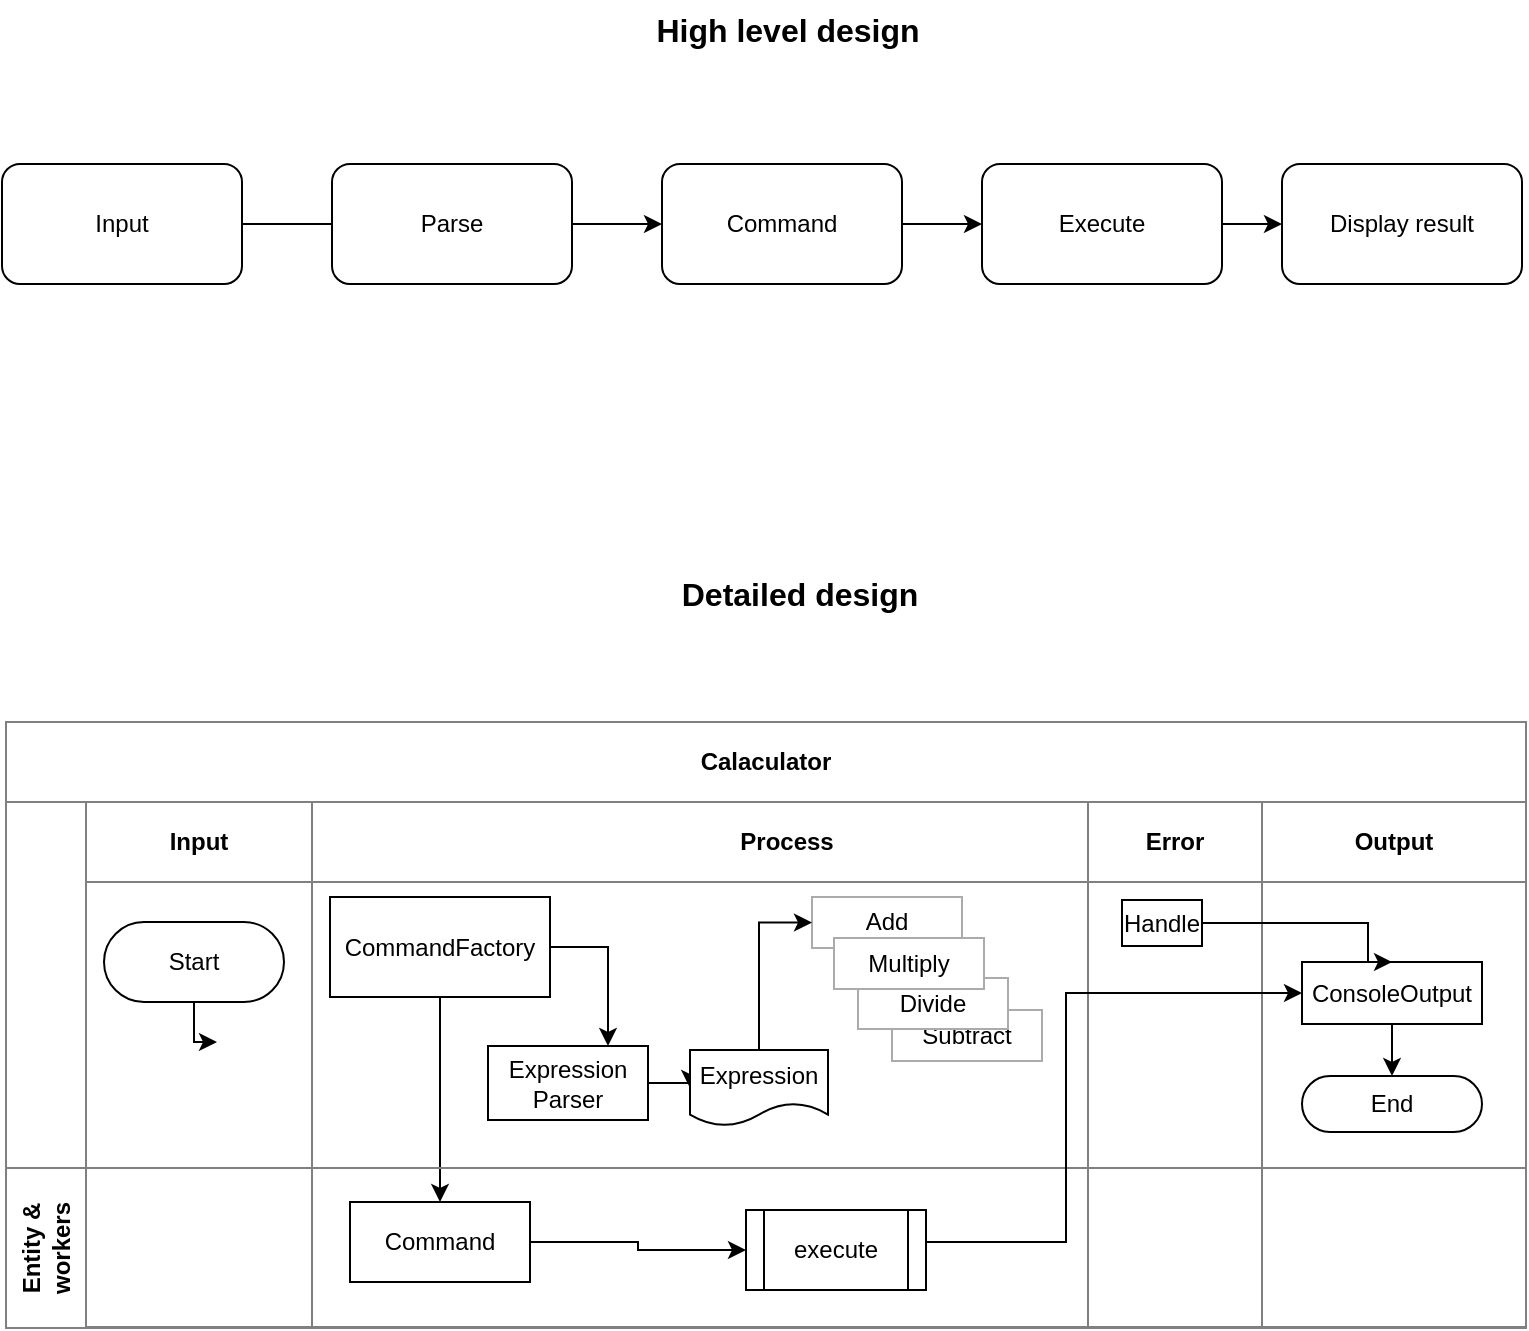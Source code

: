 <mxfile version="14.2.9" type="device"><diagram id="kgpKYQtTHZ0yAKxKKP6v" name="Page-1"><mxGraphModel dx="1426" dy="757" grid="0" gridSize="10" guides="1" tooltips="1" connect="1" arrows="1" fold="1" page="1" pageScale="1" pageWidth="850" pageHeight="1100" math="0" shadow="0"><root><mxCell id="0"/><mxCell id="1" parent="0"/><mxCell id="3nuBFxr9cyL0pnOWT2aG-1" value="Calaculator" style="shape=table;childLayout=tableLayout;rowLines=0;columnLines=0;startSize=40;html=1;whiteSpace=wrap;collapsible=0;recursiveResize=0;expand=0;fontStyle=1;strokeColor=#808080;" parent="1" vertex="1"><mxGeometry x="49" y="381" width="760" height="302.5" as="geometry"/></mxCell><mxCell id="3nuBFxr9cyL0pnOWT2aG-3" value="" style="swimlane;horizontal=0;points=[[0,0.5],[1,0.5]];portConstraint=eastwest;startSize=40;html=1;whiteSpace=wrap;collapsible=0;recursiveResize=0;expand=0;strokeColor=#808080;" parent="3nuBFxr9cyL0pnOWT2aG-1" vertex="1"><mxGeometry y="40" width="760" height="183" as="geometry"/></mxCell><mxCell id="3nuBFxr9cyL0pnOWT2aG-4" value="Input" style="swimlane;connectable=0;startSize=40;html=1;whiteSpace=wrap;collapsible=0;recursiveResize=0;expand=0;strokeColor=#808080;" parent="3nuBFxr9cyL0pnOWT2aG-3" vertex="1"><mxGeometry x="40" width="113" height="183" as="geometry"/></mxCell><mxCell id="3nuBFxr9cyL0pnOWT2aG-5" style="edgeStyle=orthogonalEdgeStyle;rounded=0;orthogonalLoop=1;jettySize=auto;html=1;" parent="3nuBFxr9cyL0pnOWT2aG-4" source="3nuBFxr9cyL0pnOWT2aG-6" edge="1"><mxGeometry relative="1" as="geometry"><mxPoint x="65" y="120" as="targetPoint"/></mxGeometry></mxCell><mxCell id="3nuBFxr9cyL0pnOWT2aG-6" value="Start" style="rounded=1;whiteSpace=wrap;html=1;arcSize=50;" parent="3nuBFxr9cyL0pnOWT2aG-4" vertex="1"><mxGeometry x="9" y="60" width="90" height="40" as="geometry"/></mxCell><mxCell id="3nuBFxr9cyL0pnOWT2aG-8" value="Process" style="swimlane;connectable=0;startSize=40;html=1;whiteSpace=wrap;collapsible=0;recursiveResize=0;expand=0;strokeColor=#808080;" parent="3nuBFxr9cyL0pnOWT2aG-3" vertex="1"><mxGeometry x="153" width="475" height="183" as="geometry"/></mxCell><mxCell id="ttpjMQ3VLuFMHXEPDSvV-2" style="edgeStyle=orthogonalEdgeStyle;rounded=0;orthogonalLoop=1;jettySize=auto;html=1;exitX=1;exitY=0.5;exitDx=0;exitDy=0;entryX=0.75;entryY=0;entryDx=0;entryDy=0;" edge="1" parent="3nuBFxr9cyL0pnOWT2aG-8" source="3nuBFxr9cyL0pnOWT2aG-10" target="3nuBFxr9cyL0pnOWT2aG-9"><mxGeometry relative="1" as="geometry"/></mxCell><mxCell id="3nuBFxr9cyL0pnOWT2aG-10" value="CommandFactory" style="rounded=0;whiteSpace=wrap;html=1;" parent="3nuBFxr9cyL0pnOWT2aG-8" vertex="1"><mxGeometry x="9" y="47.5" width="110" height="50" as="geometry"/></mxCell><mxCell id="U-UN3DHhRpaRgNXAEB9x-15" value="Error" style="swimlane;connectable=0;startSize=40;html=1;whiteSpace=wrap;collapsible=0;recursiveResize=0;expand=0;strokeColor=#808080;" parent="3nuBFxr9cyL0pnOWT2aG-8" vertex="1"><mxGeometry x="388" width="87" height="263" as="geometry"/></mxCell><mxCell id="U-UN3DHhRpaRgNXAEB9x-19" value="Handle" style="rounded=0;whiteSpace=wrap;html=1;" parent="U-UN3DHhRpaRgNXAEB9x-15" vertex="1"><mxGeometry x="17" y="49" width="40" height="23" as="geometry"/></mxCell><mxCell id="U-UN3DHhRpaRgNXAEB9x-23" value="Add" style="rounded=0;whiteSpace=wrap;html=1;strokeColor=#ABABAB;" parent="3nuBFxr9cyL0pnOWT2aG-8" vertex="1"><mxGeometry x="250" y="47.5" width="75" height="25.5" as="geometry"/></mxCell><mxCell id="U-UN3DHhRpaRgNXAEB9x-24" value="Subtract" style="rounded=0;whiteSpace=wrap;html=1;strokeColor=#ABABAB;" parent="3nuBFxr9cyL0pnOWT2aG-8" vertex="1"><mxGeometry x="290" y="104" width="75" height="25.5" as="geometry"/></mxCell><mxCell id="U-UN3DHhRpaRgNXAEB9x-26" value="Divide" style="rounded=0;whiteSpace=wrap;html=1;strokeColor=#ABABAB;" parent="3nuBFxr9cyL0pnOWT2aG-8" vertex="1"><mxGeometry x="273" y="88" width="75" height="25.5" as="geometry"/></mxCell><mxCell id="ttpjMQ3VLuFMHXEPDSvV-3" style="edgeStyle=orthogonalEdgeStyle;rounded=0;orthogonalLoop=1;jettySize=auto;html=1;exitX=1;exitY=0.5;exitDx=0;exitDy=0;entryX=0;entryY=0.5;entryDx=0;entryDy=0;" edge="1" parent="3nuBFxr9cyL0pnOWT2aG-8" source="3nuBFxr9cyL0pnOWT2aG-9" target="3nuBFxr9cyL0pnOWT2aG-21"><mxGeometry relative="1" as="geometry"/></mxCell><mxCell id="3nuBFxr9cyL0pnOWT2aG-9" value="Expression Parser" style="rounded=0;whiteSpace=wrap;html=1;" parent="3nuBFxr9cyL0pnOWT2aG-8" vertex="1"><mxGeometry x="88" y="122" width="80" height="37" as="geometry"/></mxCell><mxCell id="U-UN3DHhRpaRgNXAEB9x-25" value="Multiply" style="rounded=0;whiteSpace=wrap;html=1;strokeColor=#ABABAB;" parent="3nuBFxr9cyL0pnOWT2aG-8" vertex="1"><mxGeometry x="261" y="68" width="75" height="25.5" as="geometry"/></mxCell><mxCell id="ttpjMQ3VLuFMHXEPDSvV-4" style="edgeStyle=orthogonalEdgeStyle;rounded=0;orthogonalLoop=1;jettySize=auto;html=1;exitX=0.5;exitY=0;exitDx=0;exitDy=0;entryX=0;entryY=0.5;entryDx=0;entryDy=0;" edge="1" parent="3nuBFxr9cyL0pnOWT2aG-8" source="3nuBFxr9cyL0pnOWT2aG-21" target="U-UN3DHhRpaRgNXAEB9x-23"><mxGeometry relative="1" as="geometry"/></mxCell><mxCell id="3nuBFxr9cyL0pnOWT2aG-21" value="Expression" style="shape=document;whiteSpace=wrap;html=1;boundedLbl=1;" parent="3nuBFxr9cyL0pnOWT2aG-8" vertex="1"><mxGeometry x="189" y="124" width="69" height="38" as="geometry"/></mxCell><mxCell id="3nuBFxr9cyL0pnOWT2aG-11" value="Output" style="swimlane;connectable=0;startSize=40;html=1;whiteSpace=wrap;collapsible=0;recursiveResize=0;expand=0;strokeColor=#808080;" parent="3nuBFxr9cyL0pnOWT2aG-3" vertex="1"><mxGeometry x="628" width="132" height="183" as="geometry"/></mxCell><mxCell id="U-UN3DHhRpaRgNXAEB9x-22" style="edgeStyle=orthogonalEdgeStyle;rounded=0;orthogonalLoop=1;jettySize=auto;html=1;exitX=0.5;exitY=1;exitDx=0;exitDy=0;entryX=0.5;entryY=0;entryDx=0;entryDy=0;" parent="3nuBFxr9cyL0pnOWT2aG-11" source="3nuBFxr9cyL0pnOWT2aG-13" target="3nuBFxr9cyL0pnOWT2aG-14" edge="1"><mxGeometry relative="1" as="geometry"/></mxCell><mxCell id="3nuBFxr9cyL0pnOWT2aG-13" value="ConsoleOutput" style="rounded=0;whiteSpace=wrap;html=1;" parent="3nuBFxr9cyL0pnOWT2aG-11" vertex="1"><mxGeometry x="20" y="80" width="90" height="31" as="geometry"/></mxCell><mxCell id="3nuBFxr9cyL0pnOWT2aG-14" value="End" style="rounded=1;whiteSpace=wrap;html=1;arcSize=50;" parent="3nuBFxr9cyL0pnOWT2aG-11" vertex="1"><mxGeometry x="20" y="137" width="90" height="28" as="geometry"/></mxCell><mxCell id="U-UN3DHhRpaRgNXAEB9x-20" style="edgeStyle=orthogonalEdgeStyle;rounded=0;orthogonalLoop=1;jettySize=auto;html=1;entryX=0.5;entryY=0;entryDx=0;entryDy=0;" parent="3nuBFxr9cyL0pnOWT2aG-3" source="U-UN3DHhRpaRgNXAEB9x-19" target="3nuBFxr9cyL0pnOWT2aG-13" edge="1"><mxGeometry relative="1" as="geometry"><Array as="points"><mxPoint x="681" y="61"/></Array></mxGeometry></mxCell><mxCell id="3nuBFxr9cyL0pnOWT2aG-27" value="" style="edgeStyle=orthogonalEdgeStyle;rounded=0;orthogonalLoop=1;jettySize=auto;html=1;" parent="3nuBFxr9cyL0pnOWT2aG-1" source="3nuBFxr9cyL0pnOWT2aG-10" target="3nuBFxr9cyL0pnOWT2aG-20" edge="1"><mxGeometry relative="1" as="geometry"/></mxCell><mxCell id="3nuBFxr9cyL0pnOWT2aG-15" value="Entity &amp;amp; workers" style="swimlane;horizontal=0;points=[[0,0.5],[1,0.5]];portConstraint=eastwest;startSize=40;html=1;whiteSpace=wrap;collapsible=0;recursiveResize=0;expand=0;strokeColor=#808080;" parent="3nuBFxr9cyL0pnOWT2aG-1" vertex="1"><mxGeometry y="223" width="760" height="80" as="geometry"/></mxCell><mxCell id="3nuBFxr9cyL0pnOWT2aG-16" value="" style="swimlane;connectable=0;startSize=0;html=1;whiteSpace=wrap;collapsible=0;recursiveResize=0;expand=0;strokeColor=#808080;" parent="3nuBFxr9cyL0pnOWT2aG-15" vertex="1"><mxGeometry x="40" width="113" height="80" as="geometry"/></mxCell><mxCell id="3nuBFxr9cyL0pnOWT2aG-18" value="" style="swimlane;connectable=0;startSize=0;html=1;whiteSpace=wrap;collapsible=0;recursiveResize=0;expand=0;strokeColor=#808080;" parent="3nuBFxr9cyL0pnOWT2aG-15" vertex="1"><mxGeometry x="153" width="475" height="80" as="geometry"/></mxCell><mxCell id="3nuBFxr9cyL0pnOWT2aG-19" value="" style="edgeStyle=orthogonalEdgeStyle;rounded=0;orthogonalLoop=1;jettySize=auto;html=1;" parent="3nuBFxr9cyL0pnOWT2aG-18" source="3nuBFxr9cyL0pnOWT2aG-20" target="3nuBFxr9cyL0pnOWT2aG-22" edge="1"><mxGeometry relative="1" as="geometry"/></mxCell><mxCell id="3nuBFxr9cyL0pnOWT2aG-20" value="Command" style="rounded=0;whiteSpace=wrap;html=1;" parent="3nuBFxr9cyL0pnOWT2aG-18" vertex="1"><mxGeometry x="19" y="17" width="90" height="40" as="geometry"/></mxCell><mxCell id="3nuBFxr9cyL0pnOWT2aG-22" value="execute" style="shape=process;whiteSpace=wrap;html=1;backgroundOutline=1;" parent="3nuBFxr9cyL0pnOWT2aG-18" vertex="1"><mxGeometry x="217" y="21" width="90" height="40" as="geometry"/></mxCell><mxCell id="3nuBFxr9cyL0pnOWT2aG-23" value="" style="swimlane;connectable=0;startSize=0;html=1;whiteSpace=wrap;collapsible=0;recursiveResize=0;expand=0;strokeColor=#808080;" parent="3nuBFxr9cyL0pnOWT2aG-15" vertex="1"><mxGeometry x="628" width="132" height="80" as="geometry"/></mxCell><mxCell id="3nuBFxr9cyL0pnOWT2aG-28" style="edgeStyle=orthogonalEdgeStyle;rounded=0;orthogonalLoop=1;jettySize=auto;html=1;entryX=0;entryY=0.5;entryDx=0;entryDy=0;" parent="3nuBFxr9cyL0pnOWT2aG-1" source="3nuBFxr9cyL0pnOWT2aG-22" target="3nuBFxr9cyL0pnOWT2aG-13" edge="1"><mxGeometry relative="1" as="geometry"><Array as="points"><mxPoint x="530" y="260"/><mxPoint x="530" y="136"/></Array></mxGeometry></mxCell><mxCell id="U-UN3DHhRpaRgNXAEB9x-2" value="&lt;b&gt;&lt;font style=&quot;font-size: 16px&quot;&gt;High level design&lt;/font&gt;&lt;/b&gt;" style="text;html=1;strokeColor=none;fillColor=none;align=center;verticalAlign=middle;whiteSpace=wrap;rounded=0;" parent="1" vertex="1"><mxGeometry x="300" y="20" width="280" height="30" as="geometry"/></mxCell><mxCell id="U-UN3DHhRpaRgNXAEB9x-5" style="edgeStyle=orthogonalEdgeStyle;rounded=0;orthogonalLoop=1;jettySize=auto;html=1;" parent="1" source="U-UN3DHhRpaRgNXAEB9x-4" edge="1"><mxGeometry relative="1" as="geometry"><mxPoint x="247" y="132" as="targetPoint"/></mxGeometry></mxCell><mxCell id="U-UN3DHhRpaRgNXAEB9x-4" value="Input" style="rounded=1;whiteSpace=wrap;html=1;" parent="1" vertex="1"><mxGeometry x="47" y="102" width="120" height="60" as="geometry"/></mxCell><mxCell id="U-UN3DHhRpaRgNXAEB9x-9" value="" style="edgeStyle=orthogonalEdgeStyle;rounded=0;orthogonalLoop=1;jettySize=auto;html=1;" parent="1" source="U-UN3DHhRpaRgNXAEB9x-7" target="U-UN3DHhRpaRgNXAEB9x-8" edge="1"><mxGeometry relative="1" as="geometry"/></mxCell><mxCell id="U-UN3DHhRpaRgNXAEB9x-7" value="Parse" style="rounded=1;whiteSpace=wrap;html=1;" parent="1" vertex="1"><mxGeometry x="212" y="102" width="120" height="60" as="geometry"/></mxCell><mxCell id="U-UN3DHhRpaRgNXAEB9x-11" value="" style="edgeStyle=orthogonalEdgeStyle;rounded=0;orthogonalLoop=1;jettySize=auto;html=1;" parent="1" source="U-UN3DHhRpaRgNXAEB9x-8" target="U-UN3DHhRpaRgNXAEB9x-10" edge="1"><mxGeometry relative="1" as="geometry"/></mxCell><mxCell id="U-UN3DHhRpaRgNXAEB9x-8" value="Command" style="whiteSpace=wrap;html=1;rounded=1;" parent="1" vertex="1"><mxGeometry x="377" y="102" width="120" height="60" as="geometry"/></mxCell><mxCell id="U-UN3DHhRpaRgNXAEB9x-13" value="" style="edgeStyle=orthogonalEdgeStyle;rounded=0;orthogonalLoop=1;jettySize=auto;html=1;" parent="1" source="U-UN3DHhRpaRgNXAEB9x-10" target="U-UN3DHhRpaRgNXAEB9x-12" edge="1"><mxGeometry relative="1" as="geometry"/></mxCell><mxCell id="U-UN3DHhRpaRgNXAEB9x-10" value="Execute" style="whiteSpace=wrap;html=1;rounded=1;" parent="1" vertex="1"><mxGeometry x="537" y="102" width="120" height="60" as="geometry"/></mxCell><mxCell id="U-UN3DHhRpaRgNXAEB9x-12" value="Display result" style="whiteSpace=wrap;html=1;rounded=1;" parent="1" vertex="1"><mxGeometry x="687" y="102" width="120" height="60" as="geometry"/></mxCell><mxCell id="U-UN3DHhRpaRgNXAEB9x-21" value="&lt;b&gt;&lt;font style=&quot;font-size: 16px&quot;&gt;Detailed design&lt;/font&gt;&lt;/b&gt;" style="text;html=1;strokeColor=none;fillColor=none;align=center;verticalAlign=middle;whiteSpace=wrap;rounded=0;" parent="1" vertex="1"><mxGeometry x="306" y="302" width="280" height="30" as="geometry"/></mxCell></root></mxGraphModel></diagram></mxfile>